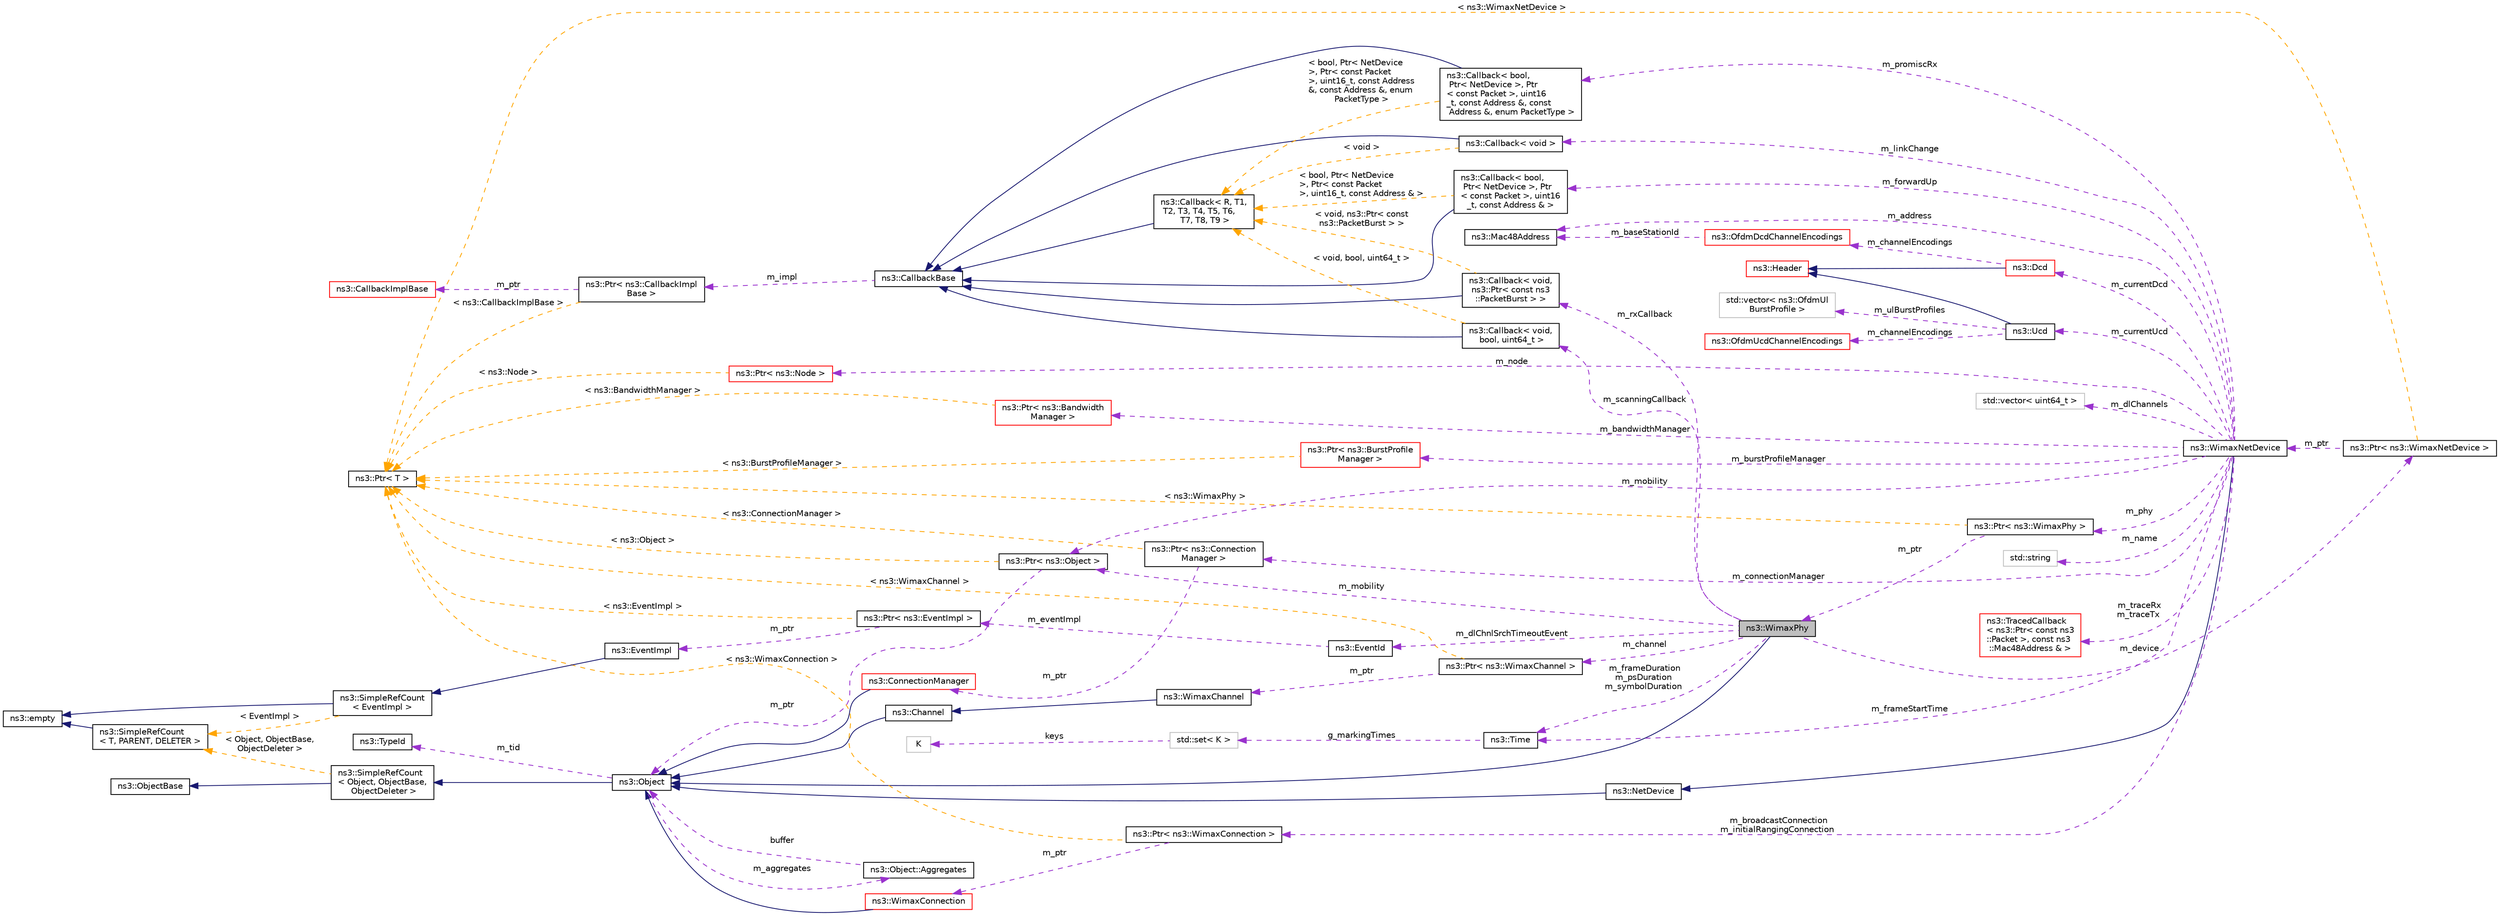 digraph "ns3::WimaxPhy"
{
 // LATEX_PDF_SIZE
  edge [fontname="Helvetica",fontsize="10",labelfontname="Helvetica",labelfontsize="10"];
  node [fontname="Helvetica",fontsize="10",shape=record];
  rankdir="LR";
  Node1 [label="ns3::WimaxPhy",height=0.2,width=0.4,color="black", fillcolor="grey75", style="filled", fontcolor="black",tooltip=" "];
  Node2 -> Node1 [dir="back",color="midnightblue",fontsize="10",style="solid",fontname="Helvetica"];
  Node2 [label="ns3::Object",height=0.2,width=0.4,color="black", fillcolor="white", style="filled",URL="$classns3_1_1_object.html",tooltip="A base class which provides memory management and object aggregation."];
  Node3 -> Node2 [dir="back",color="midnightblue",fontsize="10",style="solid",fontname="Helvetica"];
  Node3 [label="ns3::SimpleRefCount\l\< Object, ObjectBase,\l ObjectDeleter \>",height=0.2,width=0.4,color="black", fillcolor="white", style="filled",URL="$classns3_1_1_simple_ref_count.html",tooltip=" "];
  Node4 -> Node3 [dir="back",color="midnightblue",fontsize="10",style="solid",fontname="Helvetica"];
  Node4 [label="ns3::ObjectBase",height=0.2,width=0.4,color="black", fillcolor="white", style="filled",URL="$classns3_1_1_object_base.html",tooltip="Anchor the ns-3 type and attribute system."];
  Node5 -> Node3 [dir="back",color="orange",fontsize="10",style="dashed",label=" \< Object, ObjectBase,\l ObjectDeleter \>" ,fontname="Helvetica"];
  Node5 [label="ns3::SimpleRefCount\l\< T, PARENT, DELETER \>",height=0.2,width=0.4,color="black", fillcolor="white", style="filled",URL="$classns3_1_1_simple_ref_count.html",tooltip="A template-based reference counting class."];
  Node6 -> Node5 [dir="back",color="midnightblue",fontsize="10",style="solid",fontname="Helvetica"];
  Node6 [label="ns3::empty",height=0.2,width=0.4,color="black", fillcolor="white", style="filled",URL="$classns3_1_1empty.html",tooltip="make Callback use a separate empty type"];
  Node7 -> Node2 [dir="back",color="darkorchid3",fontsize="10",style="dashed",label=" m_tid" ,fontname="Helvetica"];
  Node7 [label="ns3::TypeId",height=0.2,width=0.4,color="black", fillcolor="white", style="filled",URL="$classns3_1_1_type_id.html",tooltip="a unique identifier for an interface."];
  Node8 -> Node2 [dir="back",color="darkorchid3",fontsize="10",style="dashed",label=" m_aggregates" ,fontname="Helvetica"];
  Node8 [label="ns3::Object::Aggregates",height=0.2,width=0.4,color="black", fillcolor="white", style="filled",URL="$structns3_1_1_object_1_1_aggregates.html",tooltip="The list of Objects aggregated to this one."];
  Node2 -> Node8 [dir="back",color="darkorchid3",fontsize="10",style="dashed",label=" buffer" ,fontname="Helvetica"];
  Node9 -> Node1 [dir="back",color="darkorchid3",fontsize="10",style="dashed",label=" m_channel" ,fontname="Helvetica"];
  Node9 [label="ns3::Ptr\< ns3::WimaxChannel \>",height=0.2,width=0.4,color="black", fillcolor="white", style="filled",URL="$classns3_1_1_ptr.html",tooltip=" "];
  Node10 -> Node9 [dir="back",color="darkorchid3",fontsize="10",style="dashed",label=" m_ptr" ,fontname="Helvetica"];
  Node10 [label="ns3::WimaxChannel",height=0.2,width=0.4,color="black", fillcolor="white", style="filled",URL="$classns3_1_1_wimax_channel.html",tooltip="The channel object to attach Wimax NetDevices."];
  Node11 -> Node10 [dir="back",color="midnightblue",fontsize="10",style="solid",fontname="Helvetica"];
  Node11 [label="ns3::Channel",height=0.2,width=0.4,color="black", fillcolor="white", style="filled",URL="$classns3_1_1_channel.html",tooltip="Abstract Channel Base Class."];
  Node2 -> Node11 [dir="back",color="midnightblue",fontsize="10",style="solid",fontname="Helvetica"];
  Node12 -> Node9 [dir="back",color="orange",fontsize="10",style="dashed",label=" \< ns3::WimaxChannel \>" ,fontname="Helvetica"];
  Node12 [label="ns3::Ptr\< T \>",height=0.2,width=0.4,color="black", fillcolor="white", style="filled",URL="$classns3_1_1_ptr.html",tooltip="Smart pointer class similar to boost::intrusive_ptr."];
  Node13 -> Node1 [dir="back",color="darkorchid3",fontsize="10",style="dashed",label=" m_rxCallback" ,fontname="Helvetica"];
  Node13 [label="ns3::Callback\< void,\l ns3::Ptr\< const ns3\l::PacketBurst \> \>",height=0.2,width=0.4,color="black", fillcolor="white", style="filled",URL="$classns3_1_1_callback.html",tooltip=" "];
  Node14 -> Node13 [dir="back",color="midnightblue",fontsize="10",style="solid",fontname="Helvetica"];
  Node14 [label="ns3::CallbackBase",height=0.2,width=0.4,color="black", fillcolor="white", style="filled",URL="$classns3_1_1_callback_base.html",tooltip="Base class for Callback class."];
  Node15 -> Node14 [dir="back",color="darkorchid3",fontsize="10",style="dashed",label=" m_impl" ,fontname="Helvetica"];
  Node15 [label="ns3::Ptr\< ns3::CallbackImpl\lBase \>",height=0.2,width=0.4,color="black", fillcolor="white", style="filled",URL="$classns3_1_1_ptr.html",tooltip=" "];
  Node16 -> Node15 [dir="back",color="darkorchid3",fontsize="10",style="dashed",label=" m_ptr" ,fontname="Helvetica"];
  Node16 [label="ns3::CallbackImplBase",height=0.2,width=0.4,color="red", fillcolor="white", style="filled",URL="$classns3_1_1_callback_impl_base.html",tooltip="Abstract base class for CallbackImpl Provides reference counting and equality test."];
  Node12 -> Node15 [dir="back",color="orange",fontsize="10",style="dashed",label=" \< ns3::CallbackImplBase \>" ,fontname="Helvetica"];
  Node18 -> Node13 [dir="back",color="orange",fontsize="10",style="dashed",label=" \< void, ns3::Ptr\< const\l ns3::PacketBurst \> \>" ,fontname="Helvetica"];
  Node18 [label="ns3::Callback\< R, T1,\l T2, T3, T4, T5, T6,\l T7, T8, T9 \>",height=0.2,width=0.4,color="black", fillcolor="white", style="filled",URL="$classns3_1_1_callback.html",tooltip="Callback template class."];
  Node14 -> Node18 [dir="back",color="midnightblue",fontsize="10",style="solid",fontname="Helvetica"];
  Node19 -> Node1 [dir="back",color="darkorchid3",fontsize="10",style="dashed",label=" m_dlChnlSrchTimeoutEvent" ,fontname="Helvetica"];
  Node19 [label="ns3::EventId",height=0.2,width=0.4,color="black", fillcolor="white", style="filled",URL="$classns3_1_1_event_id.html",tooltip="An identifier for simulation events."];
  Node20 -> Node19 [dir="back",color="darkorchid3",fontsize="10",style="dashed",label=" m_eventImpl" ,fontname="Helvetica"];
  Node20 [label="ns3::Ptr\< ns3::EventImpl \>",height=0.2,width=0.4,color="black", fillcolor="white", style="filled",URL="$classns3_1_1_ptr.html",tooltip=" "];
  Node21 -> Node20 [dir="back",color="darkorchid3",fontsize="10",style="dashed",label=" m_ptr" ,fontname="Helvetica"];
  Node21 [label="ns3::EventImpl",height=0.2,width=0.4,color="black", fillcolor="white", style="filled",URL="$classns3_1_1_event_impl.html",tooltip="A simulation event."];
  Node22 -> Node21 [dir="back",color="midnightblue",fontsize="10",style="solid",fontname="Helvetica"];
  Node22 [label="ns3::SimpleRefCount\l\< EventImpl \>",height=0.2,width=0.4,color="black", fillcolor="white", style="filled",URL="$classns3_1_1_simple_ref_count.html",tooltip=" "];
  Node6 -> Node22 [dir="back",color="midnightblue",fontsize="10",style="solid",fontname="Helvetica"];
  Node5 -> Node22 [dir="back",color="orange",fontsize="10",style="dashed",label=" \< EventImpl \>" ,fontname="Helvetica"];
  Node12 -> Node20 [dir="back",color="orange",fontsize="10",style="dashed",label=" \< ns3::EventImpl \>" ,fontname="Helvetica"];
  Node23 -> Node1 [dir="back",color="darkorchid3",fontsize="10",style="dashed",label=" m_frameDuration\nm_psDuration\nm_symbolDuration" ,fontname="Helvetica"];
  Node23 [label="ns3::Time",height=0.2,width=0.4,color="black", fillcolor="white", style="filled",URL="$classns3_1_1_time.html",tooltip="Simulation virtual time values and global simulation resolution."];
  Node24 -> Node23 [dir="back",color="darkorchid3",fontsize="10",style="dashed",label=" g_markingTimes" ,fontname="Helvetica"];
  Node24 [label="std::set\< K \>",height=0.2,width=0.4,color="grey75", fillcolor="white", style="filled",tooltip=" "];
  Node25 -> Node24 [dir="back",color="darkorchid3",fontsize="10",style="dashed",label=" keys" ,fontname="Helvetica"];
  Node25 [label="K",height=0.2,width=0.4,color="grey75", fillcolor="white", style="filled",tooltip=" "];
  Node26 -> Node1 [dir="back",color="darkorchid3",fontsize="10",style="dashed",label=" m_scanningCallback" ,fontname="Helvetica"];
  Node26 [label="ns3::Callback\< void,\l bool, uint64_t \>",height=0.2,width=0.4,color="black", fillcolor="white", style="filled",URL="$classns3_1_1_callback.html",tooltip=" "];
  Node14 -> Node26 [dir="back",color="midnightblue",fontsize="10",style="solid",fontname="Helvetica"];
  Node18 -> Node26 [dir="back",color="orange",fontsize="10",style="dashed",label=" \< void, bool, uint64_t \>" ,fontname="Helvetica"];
  Node27 -> Node1 [dir="back",color="darkorchid3",fontsize="10",style="dashed",label=" m_device" ,fontname="Helvetica"];
  Node27 [label="ns3::Ptr\< ns3::WimaxNetDevice \>",height=0.2,width=0.4,color="black", fillcolor="white", style="filled",URL="$classns3_1_1_ptr.html",tooltip=" "];
  Node28 -> Node27 [dir="back",color="darkorchid3",fontsize="10",style="dashed",label=" m_ptr" ,fontname="Helvetica"];
  Node28 [label="ns3::WimaxNetDevice",height=0.2,width=0.4,color="black", fillcolor="white", style="filled",URL="$classns3_1_1_wimax_net_device.html",tooltip="Hold together all WiMAX-related objects in a NetDevice."];
  Node29 -> Node28 [dir="back",color="midnightblue",fontsize="10",style="solid",fontname="Helvetica"];
  Node29 [label="ns3::NetDevice",height=0.2,width=0.4,color="black", fillcolor="white", style="filled",URL="$classns3_1_1_net_device.html",tooltip="Network layer to device interface."];
  Node2 -> Node29 [dir="back",color="midnightblue",fontsize="10",style="solid",fontname="Helvetica"];
  Node30 -> Node28 [dir="back",color="darkorchid3",fontsize="10",style="dashed",label=" m_address" ,fontname="Helvetica"];
  Node30 [label="ns3::Mac48Address",height=0.2,width=0.4,color="black", fillcolor="white", style="filled",URL="$classns3_1_1_mac48_address.html",tooltip="an EUI-48 address"];
  Node31 -> Node28 [dir="back",color="darkorchid3",fontsize="10",style="dashed",label=" m_broadcastConnection\nm_initialRangingConnection" ,fontname="Helvetica"];
  Node31 [label="ns3::Ptr\< ns3::WimaxConnection \>",height=0.2,width=0.4,color="black", fillcolor="white", style="filled",URL="$classns3_1_1_ptr.html",tooltip=" "];
  Node32 -> Node31 [dir="back",color="darkorchid3",fontsize="10",style="dashed",label=" m_ptr" ,fontname="Helvetica"];
  Node32 [label="ns3::WimaxConnection",height=0.2,width=0.4,color="red", fillcolor="white", style="filled",URL="$classns3_1_1_wimax_connection.html",tooltip="Class to represent WiMAX connections."];
  Node2 -> Node32 [dir="back",color="midnightblue",fontsize="10",style="solid",fontname="Helvetica"];
  Node12 -> Node31 [dir="back",color="orange",fontsize="10",style="dashed",label=" \< ns3::WimaxConnection \>" ,fontname="Helvetica"];
  Node81 -> Node28 [dir="back",color="darkorchid3",fontsize="10",style="dashed",label=" m_promiscRx" ,fontname="Helvetica"];
  Node81 [label="ns3::Callback\< bool,\l Ptr\< NetDevice \>, Ptr\l\< const Packet \>, uint16\l_t, const Address &, const\l Address &, enum PacketType \>",height=0.2,width=0.4,color="black", fillcolor="white", style="filled",URL="$classns3_1_1_callback.html",tooltip=" "];
  Node14 -> Node81 [dir="back",color="midnightblue",fontsize="10",style="solid",fontname="Helvetica"];
  Node18 -> Node81 [dir="back",color="orange",fontsize="10",style="dashed",label=" \< bool, Ptr\< NetDevice\l \>, Ptr\< const Packet\l \>, uint16_t, const Address\l &, const Address &, enum\l PacketType \>" ,fontname="Helvetica"];
  Node82 -> Node28 [dir="back",color="darkorchid3",fontsize="10",style="dashed",label=" m_connectionManager" ,fontname="Helvetica"];
  Node82 [label="ns3::Ptr\< ns3::Connection\lManager \>",height=0.2,width=0.4,color="black", fillcolor="white", style="filled",URL="$classns3_1_1_ptr.html",tooltip=" "];
  Node83 -> Node82 [dir="back",color="darkorchid3",fontsize="10",style="dashed",label=" m_ptr" ,fontname="Helvetica"];
  Node83 [label="ns3::ConnectionManager",height=0.2,width=0.4,color="red", fillcolor="white", style="filled",URL="$classns3_1_1_connection_manager.html",tooltip="The same connection manager class serves both for BS and SS though some functions are exclusive to on..."];
  Node2 -> Node83 [dir="back",color="midnightblue",fontsize="10",style="solid",fontname="Helvetica"];
  Node12 -> Node82 [dir="back",color="orange",fontsize="10",style="dashed",label=" \< ns3::ConnectionManager \>" ,fontname="Helvetica"];
  Node86 -> Node28 [dir="back",color="darkorchid3",fontsize="10",style="dashed",label=" m_currentUcd" ,fontname="Helvetica"];
  Node86 [label="ns3::Ucd",height=0.2,width=0.4,color="black", fillcolor="white", style="filled",URL="$classns3_1_1_ucd.html",tooltip="This class implements the UCD message as described by \"IEEE Standard for Local and metropolitan area ..."];
  Node60 -> Node86 [dir="back",color="midnightblue",fontsize="10",style="solid",fontname="Helvetica"];
  Node60 [label="ns3::Header",height=0.2,width=0.4,color="red", fillcolor="white", style="filled",URL="$classns3_1_1_header.html",tooltip="Protocol header serialization and deserialization."];
  Node87 -> Node86 [dir="back",color="darkorchid3",fontsize="10",style="dashed",label=" m_ulBurstProfiles" ,fontname="Helvetica"];
  Node87 [label="std::vector\< ns3::OfdmUl\lBurstProfile \>",height=0.2,width=0.4,color="grey75", fillcolor="white", style="filled",tooltip=" "];
  Node89 -> Node86 [dir="back",color="darkorchid3",fontsize="10",style="dashed",label=" m_channelEncodings" ,fontname="Helvetica"];
  Node89 [label="ns3::OfdmUcdChannelEncodings",height=0.2,width=0.4,color="red", fillcolor="white", style="filled",URL="$classns3_1_1_ofdm_ucd_channel_encodings.html",tooltip="This class implements the OFDM UCD channel encodings as described by \"IEEE Standard for Local and met..."];
  Node91 -> Node28 [dir="back",color="darkorchid3",fontsize="10",style="dashed",label=" m_currentDcd" ,fontname="Helvetica"];
  Node91 [label="ns3::Dcd",height=0.2,width=0.4,color="red", fillcolor="white", style="filled",URL="$classns3_1_1_dcd.html",tooltip="This class implements Downlink channel descriptor as described by \"IEEE Standard for Local and metrop..."];
  Node60 -> Node91 [dir="back",color="midnightblue",fontsize="10",style="solid",fontname="Helvetica"];
  Node92 -> Node91 [dir="back",color="darkorchid3",fontsize="10",style="dashed",label=" m_channelEncodings" ,fontname="Helvetica"];
  Node92 [label="ns3::OfdmDcdChannelEncodings",height=0.2,width=0.4,color="red", fillcolor="white", style="filled",URL="$classns3_1_1_ofdm_dcd_channel_encodings.html",tooltip="This class implements the OFDM DCD channel encodings as described by \"IEEE Standard for Local and met..."];
  Node30 -> Node92 [dir="back",color="darkorchid3",fontsize="10",style="dashed",label=" m_baseStationId" ,fontname="Helvetica"];
  Node96 -> Node28 [dir="back",color="darkorchid3",fontsize="10",style="dashed",label=" m_node" ,fontname="Helvetica"];
  Node96 [label="ns3::Ptr\< ns3::Node \>",height=0.2,width=0.4,color="red", fillcolor="white", style="filled",URL="$classns3_1_1_ptr.html",tooltip=" "];
  Node12 -> Node96 [dir="back",color="orange",fontsize="10",style="dashed",label=" \< ns3::Node \>" ,fontname="Helvetica"];
  Node114 -> Node28 [dir="back",color="darkorchid3",fontsize="10",style="dashed",label=" m_forwardUp" ,fontname="Helvetica"];
  Node114 [label="ns3::Callback\< bool,\l Ptr\< NetDevice \>, Ptr\l\< const Packet \>, uint16\l_t, const Address & \>",height=0.2,width=0.4,color="black", fillcolor="white", style="filled",URL="$classns3_1_1_callback.html",tooltip=" "];
  Node14 -> Node114 [dir="back",color="midnightblue",fontsize="10",style="solid",fontname="Helvetica"];
  Node18 -> Node114 [dir="back",color="orange",fontsize="10",style="dashed",label=" \< bool, Ptr\< NetDevice\l \>, Ptr\< const Packet\l \>, uint16_t, const Address & \>" ,fontname="Helvetica"];
  Node23 -> Node28 [dir="back",color="darkorchid3",fontsize="10",style="dashed",label=" m_frameStartTime" ,fontname="Helvetica"];
  Node115 -> Node28 [dir="back",color="darkorchid3",fontsize="10",style="dashed",label=" m_linkChange" ,fontname="Helvetica"];
  Node115 [label="ns3::Callback\< void \>",height=0.2,width=0.4,color="black", fillcolor="white", style="filled",URL="$classns3_1_1_callback.html",tooltip=" "];
  Node14 -> Node115 [dir="back",color="midnightblue",fontsize="10",style="solid",fontname="Helvetica"];
  Node18 -> Node115 [dir="back",color="orange",fontsize="10",style="dashed",label=" \< void \>" ,fontname="Helvetica"];
  Node116 -> Node28 [dir="back",color="darkorchid3",fontsize="10",style="dashed",label=" m_dlChannels" ,fontname="Helvetica"];
  Node116 [label="std::vector\< uint64_t \>",height=0.2,width=0.4,color="grey75", fillcolor="white", style="filled",tooltip=" "];
  Node35 -> Node28 [dir="back",color="darkorchid3",fontsize="10",style="dashed",label=" m_name" ,fontname="Helvetica"];
  Node35 [label="std::string",height=0.2,width=0.4,color="grey75", fillcolor="white", style="filled",tooltip=" "];
  Node117 -> Node28 [dir="back",color="darkorchid3",fontsize="10",style="dashed",label=" m_phy" ,fontname="Helvetica"];
  Node117 [label="ns3::Ptr\< ns3::WimaxPhy \>",height=0.2,width=0.4,color="black", fillcolor="white", style="filled",URL="$classns3_1_1_ptr.html",tooltip=" "];
  Node1 -> Node117 [dir="back",color="darkorchid3",fontsize="10",style="dashed",label=" m_ptr" ,fontname="Helvetica"];
  Node12 -> Node117 [dir="back",color="orange",fontsize="10",style="dashed",label=" \< ns3::WimaxPhy \>" ,fontname="Helvetica"];
  Node118 -> Node28 [dir="back",color="darkorchid3",fontsize="10",style="dashed",label=" m_traceRx\nm_traceTx" ,fontname="Helvetica"];
  Node118 [label="ns3::TracedCallback\l\< ns3::Ptr\< const ns3\l::Packet \>, const ns3\l::Mac48Address & \>",height=0.2,width=0.4,color="red", fillcolor="white", style="filled",URL="$classns3_1_1_traced_callback.html",tooltip=" "];
  Node119 -> Node28 [dir="back",color="darkorchid3",fontsize="10",style="dashed",label=" m_mobility" ,fontname="Helvetica"];
  Node119 [label="ns3::Ptr\< ns3::Object \>",height=0.2,width=0.4,color="black", fillcolor="white", style="filled",URL="$classns3_1_1_ptr.html",tooltip=" "];
  Node2 -> Node119 [dir="back",color="darkorchid3",fontsize="10",style="dashed",label=" m_ptr" ,fontname="Helvetica"];
  Node12 -> Node119 [dir="back",color="orange",fontsize="10",style="dashed",label=" \< ns3::Object \>" ,fontname="Helvetica"];
  Node120 -> Node28 [dir="back",color="darkorchid3",fontsize="10",style="dashed",label=" m_bandwidthManager" ,fontname="Helvetica"];
  Node120 [label="ns3::Ptr\< ns3::Bandwidth\lManager \>",height=0.2,width=0.4,color="red", fillcolor="white", style="filled",URL="$classns3_1_1_ptr.html",tooltip=" "];
  Node12 -> Node120 [dir="back",color="orange",fontsize="10",style="dashed",label=" \< ns3::BandwidthManager \>" ,fontname="Helvetica"];
  Node122 -> Node28 [dir="back",color="darkorchid3",fontsize="10",style="dashed",label=" m_burstProfileManager" ,fontname="Helvetica"];
  Node122 [label="ns3::Ptr\< ns3::BurstProfile\lManager \>",height=0.2,width=0.4,color="red", fillcolor="white", style="filled",URL="$classns3_1_1_ptr.html",tooltip=" "];
  Node12 -> Node122 [dir="back",color="orange",fontsize="10",style="dashed",label=" \< ns3::BurstProfileManager \>" ,fontname="Helvetica"];
  Node12 -> Node27 [dir="back",color="orange",fontsize="10",style="dashed",label=" \< ns3::WimaxNetDevice \>" ,fontname="Helvetica"];
  Node119 -> Node1 [dir="back",color="darkorchid3",fontsize="10",style="dashed",label=" m_mobility" ,fontname="Helvetica"];
}
